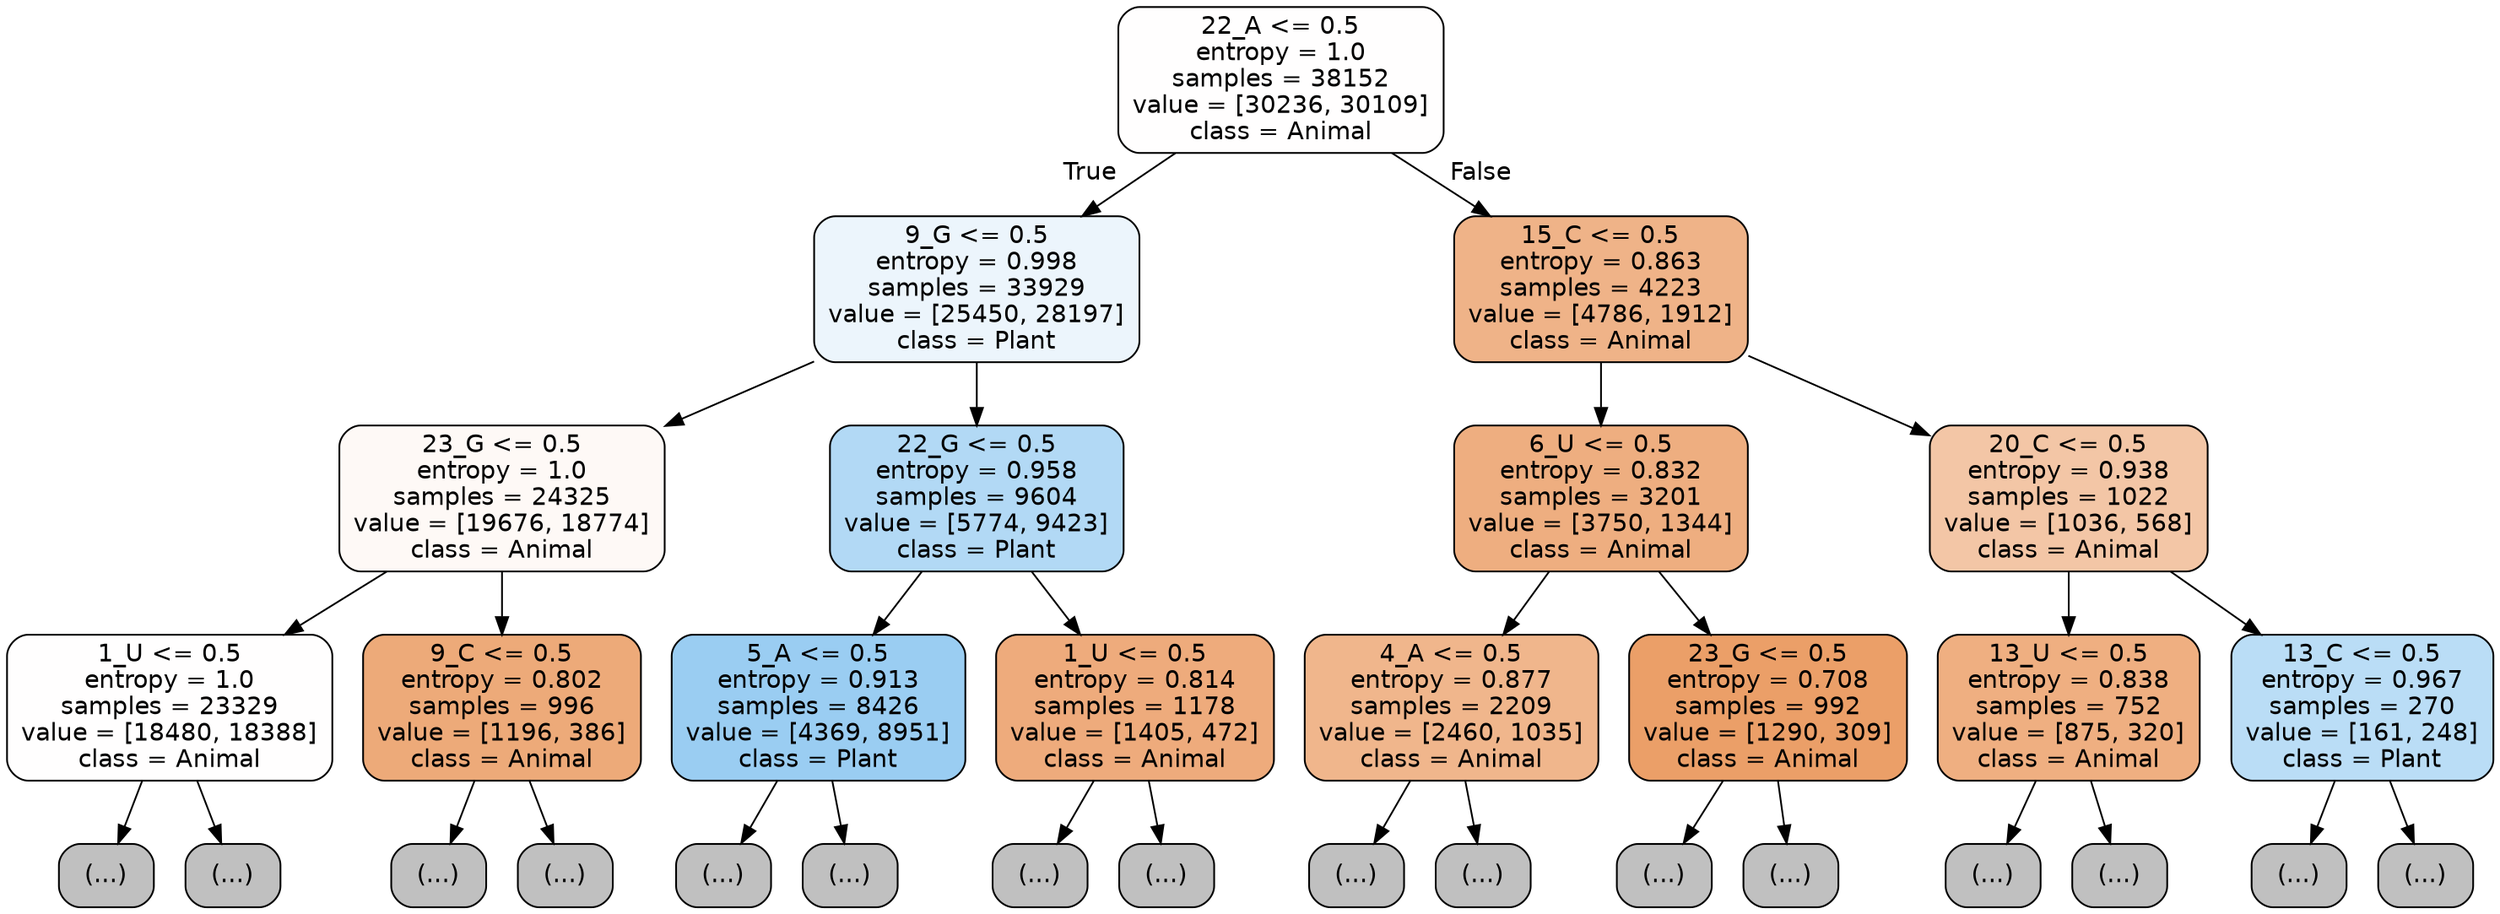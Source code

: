 digraph Tree {
node [shape=box, style="filled, rounded", color="black", fontname="helvetica"] ;
edge [fontname="helvetica"] ;
0 [label="22_A <= 0.5\nentropy = 1.0\nsamples = 38152\nvalue = [30236, 30109]\nclass = Animal", fillcolor="#fffefe"] ;
1 [label="9_G <= 0.5\nentropy = 0.998\nsamples = 33929\nvalue = [25450, 28197]\nclass = Plant", fillcolor="#ecf5fc"] ;
0 -> 1 [labeldistance=2.5, labelangle=45, headlabel="True"] ;
2 [label="23_G <= 0.5\nentropy = 1.0\nsamples = 24325\nvalue = [19676, 18774]\nclass = Animal", fillcolor="#fef9f6"] ;
1 -> 2 ;
3 [label="1_U <= 0.5\nentropy = 1.0\nsamples = 23329\nvalue = [18480, 18388]\nclass = Animal", fillcolor="#fffefe"] ;
2 -> 3 ;
4 [label="(...)", fillcolor="#C0C0C0"] ;
3 -> 4 ;
5997 [label="(...)", fillcolor="#C0C0C0"] ;
3 -> 5997 ;
10598 [label="9_C <= 0.5\nentropy = 0.802\nsamples = 996\nvalue = [1196, 386]\nclass = Animal", fillcolor="#edaa79"] ;
2 -> 10598 ;
10599 [label="(...)", fillcolor="#C0C0C0"] ;
10598 -> 10599 ;
10862 [label="(...)", fillcolor="#C0C0C0"] ;
10598 -> 10862 ;
10991 [label="22_G <= 0.5\nentropy = 0.958\nsamples = 9604\nvalue = [5774, 9423]\nclass = Plant", fillcolor="#b2d9f5"] ;
1 -> 10991 ;
10992 [label="5_A <= 0.5\nentropy = 0.913\nsamples = 8426\nvalue = [4369, 8951]\nclass = Plant", fillcolor="#9acdf2"] ;
10991 -> 10992 ;
10993 [label="(...)", fillcolor="#C0C0C0"] ;
10992 -> 10993 ;
13532 [label="(...)", fillcolor="#C0C0C0"] ;
10992 -> 13532 ;
14339 [label="1_U <= 0.5\nentropy = 0.814\nsamples = 1178\nvalue = [1405, 472]\nclass = Animal", fillcolor="#eeab7c"] ;
10991 -> 14339 ;
14340 [label="(...)", fillcolor="#C0C0C0"] ;
14339 -> 14340 ;
14659 [label="(...)", fillcolor="#C0C0C0"] ;
14339 -> 14659 ;
14920 [label="15_C <= 0.5\nentropy = 0.863\nsamples = 4223\nvalue = [4786, 1912]\nclass = Animal", fillcolor="#efb388"] ;
0 -> 14920 [labeldistance=2.5, labelangle=-45, headlabel="False"] ;
14921 [label="6_U <= 0.5\nentropy = 0.832\nsamples = 3201\nvalue = [3750, 1344]\nclass = Animal", fillcolor="#eeae80"] ;
14920 -> 14921 ;
14922 [label="4_A <= 0.5\nentropy = 0.877\nsamples = 2209\nvalue = [2460, 1035]\nclass = Animal", fillcolor="#f0b68c"] ;
14921 -> 14922 ;
14923 [label="(...)", fillcolor="#C0C0C0"] ;
14922 -> 14923 ;
15754 [label="(...)", fillcolor="#C0C0C0"] ;
14922 -> 15754 ;
15989 [label="23_G <= 0.5\nentropy = 0.708\nsamples = 992\nvalue = [1290, 309]\nclass = Animal", fillcolor="#eb9f68"] ;
14921 -> 15989 ;
15990 [label="(...)", fillcolor="#C0C0C0"] ;
15989 -> 15990 ;
16343 [label="(...)", fillcolor="#C0C0C0"] ;
15989 -> 16343 ;
16382 [label="20_C <= 0.5\nentropy = 0.938\nsamples = 1022\nvalue = [1036, 568]\nclass = Animal", fillcolor="#f3c6a6"] ;
14920 -> 16382 ;
16383 [label="13_U <= 0.5\nentropy = 0.838\nsamples = 752\nvalue = [875, 320]\nclass = Animal", fillcolor="#efaf81"] ;
16382 -> 16383 ;
16384 [label="(...)", fillcolor="#C0C0C0"] ;
16383 -> 16384 ;
16619 [label="(...)", fillcolor="#C0C0C0"] ;
16383 -> 16619 ;
16738 [label="13_C <= 0.5\nentropy = 0.967\nsamples = 270\nvalue = [161, 248]\nclass = Plant", fillcolor="#baddf6"] ;
16382 -> 16738 ;
16739 [label="(...)", fillcolor="#C0C0C0"] ;
16738 -> 16739 ;
16800 [label="(...)", fillcolor="#C0C0C0"] ;
16738 -> 16800 ;
}